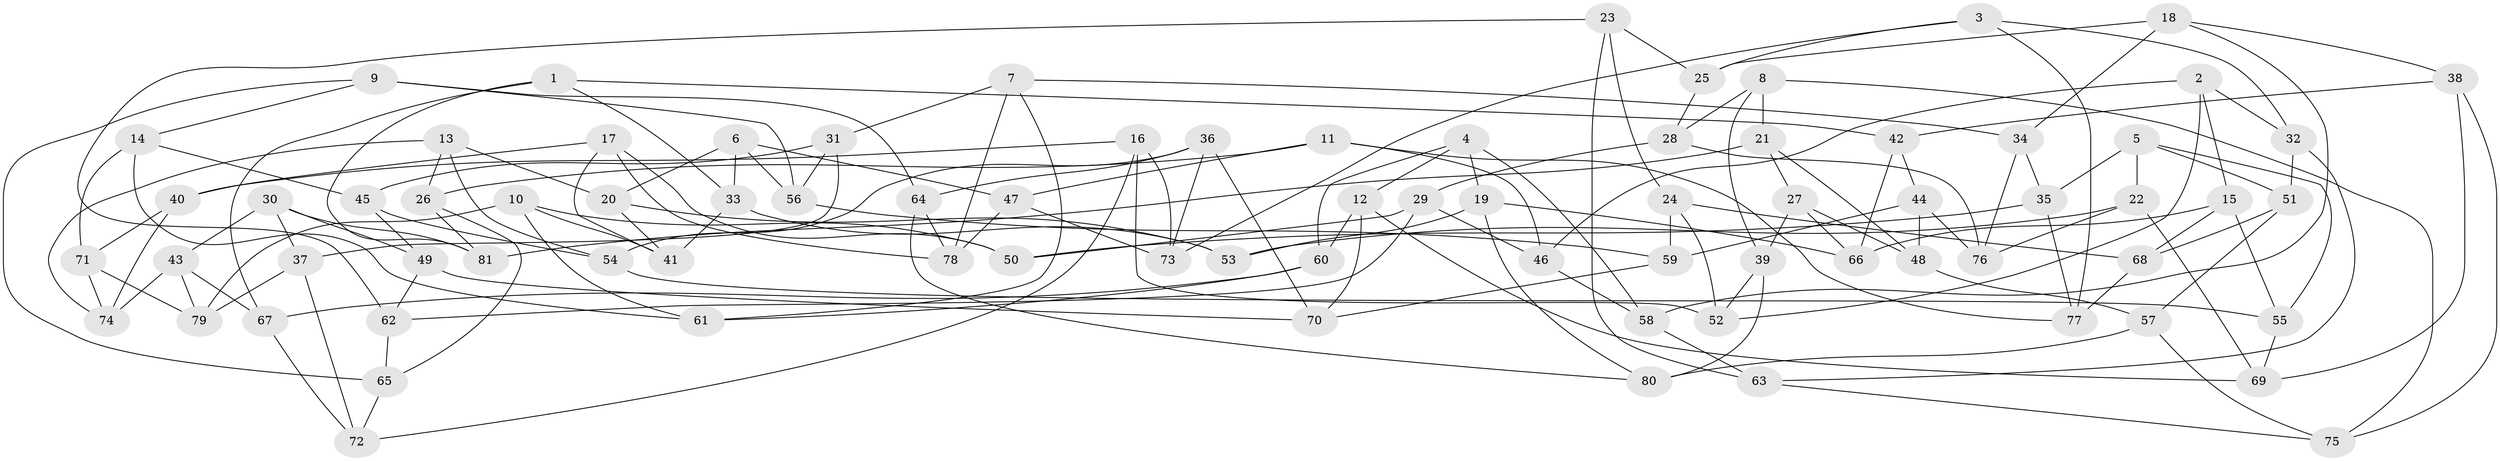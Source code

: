 // coarse degree distribution, {6: 0.6170212765957447, 4: 0.2978723404255319, 5: 0.0851063829787234}
// Generated by graph-tools (version 1.1) at 2025/24/03/03/25 07:24:25]
// undirected, 81 vertices, 162 edges
graph export_dot {
graph [start="1"]
  node [color=gray90,style=filled];
  1;
  2;
  3;
  4;
  5;
  6;
  7;
  8;
  9;
  10;
  11;
  12;
  13;
  14;
  15;
  16;
  17;
  18;
  19;
  20;
  21;
  22;
  23;
  24;
  25;
  26;
  27;
  28;
  29;
  30;
  31;
  32;
  33;
  34;
  35;
  36;
  37;
  38;
  39;
  40;
  41;
  42;
  43;
  44;
  45;
  46;
  47;
  48;
  49;
  50;
  51;
  52;
  53;
  54;
  55;
  56;
  57;
  58;
  59;
  60;
  61;
  62;
  63;
  64;
  65;
  66;
  67;
  68;
  69;
  70;
  71;
  72;
  73;
  74;
  75;
  76;
  77;
  78;
  79;
  80;
  81;
  1 -- 42;
  1 -- 33;
  1 -- 67;
  1 -- 81;
  2 -- 32;
  2 -- 46;
  2 -- 52;
  2 -- 15;
  3 -- 73;
  3 -- 32;
  3 -- 77;
  3 -- 25;
  4 -- 19;
  4 -- 12;
  4 -- 58;
  4 -- 60;
  5 -- 55;
  5 -- 51;
  5 -- 35;
  5 -- 22;
  6 -- 56;
  6 -- 33;
  6 -- 20;
  6 -- 47;
  7 -- 31;
  7 -- 78;
  7 -- 34;
  7 -- 61;
  8 -- 39;
  8 -- 28;
  8 -- 75;
  8 -- 21;
  9 -- 56;
  9 -- 65;
  9 -- 64;
  9 -- 14;
  10 -- 50;
  10 -- 61;
  10 -- 41;
  10 -- 79;
  11 -- 47;
  11 -- 77;
  11 -- 46;
  11 -- 26;
  12 -- 70;
  12 -- 60;
  12 -- 69;
  13 -- 20;
  13 -- 54;
  13 -- 74;
  13 -- 26;
  14 -- 71;
  14 -- 61;
  14 -- 45;
  15 -- 55;
  15 -- 66;
  15 -- 68;
  16 -- 40;
  16 -- 72;
  16 -- 73;
  16 -- 52;
  17 -- 78;
  17 -- 40;
  17 -- 50;
  17 -- 41;
  18 -- 38;
  18 -- 34;
  18 -- 25;
  18 -- 58;
  19 -- 53;
  19 -- 66;
  19 -- 80;
  20 -- 53;
  20 -- 41;
  21 -- 48;
  21 -- 27;
  21 -- 81;
  22 -- 69;
  22 -- 53;
  22 -- 76;
  23 -- 62;
  23 -- 25;
  23 -- 63;
  23 -- 24;
  24 -- 59;
  24 -- 68;
  24 -- 52;
  25 -- 28;
  26 -- 65;
  26 -- 81;
  27 -- 66;
  27 -- 48;
  27 -- 39;
  28 -- 29;
  28 -- 76;
  29 -- 50;
  29 -- 46;
  29 -- 62;
  30 -- 37;
  30 -- 49;
  30 -- 43;
  30 -- 81;
  31 -- 37;
  31 -- 45;
  31 -- 56;
  32 -- 63;
  32 -- 51;
  33 -- 41;
  33 -- 53;
  34 -- 35;
  34 -- 76;
  35 -- 77;
  35 -- 50;
  36 -- 70;
  36 -- 64;
  36 -- 73;
  36 -- 54;
  37 -- 72;
  37 -- 79;
  38 -- 69;
  38 -- 75;
  38 -- 42;
  39 -- 80;
  39 -- 52;
  40 -- 71;
  40 -- 74;
  42 -- 44;
  42 -- 66;
  43 -- 74;
  43 -- 79;
  43 -- 67;
  44 -- 59;
  44 -- 76;
  44 -- 48;
  45 -- 49;
  45 -- 54;
  46 -- 58;
  47 -- 73;
  47 -- 78;
  48 -- 57;
  49 -- 70;
  49 -- 62;
  51 -- 57;
  51 -- 68;
  54 -- 55;
  55 -- 69;
  56 -- 59;
  57 -- 80;
  57 -- 75;
  58 -- 63;
  59 -- 70;
  60 -- 67;
  60 -- 61;
  62 -- 65;
  63 -- 75;
  64 -- 78;
  64 -- 80;
  65 -- 72;
  67 -- 72;
  68 -- 77;
  71 -- 79;
  71 -- 74;
}
